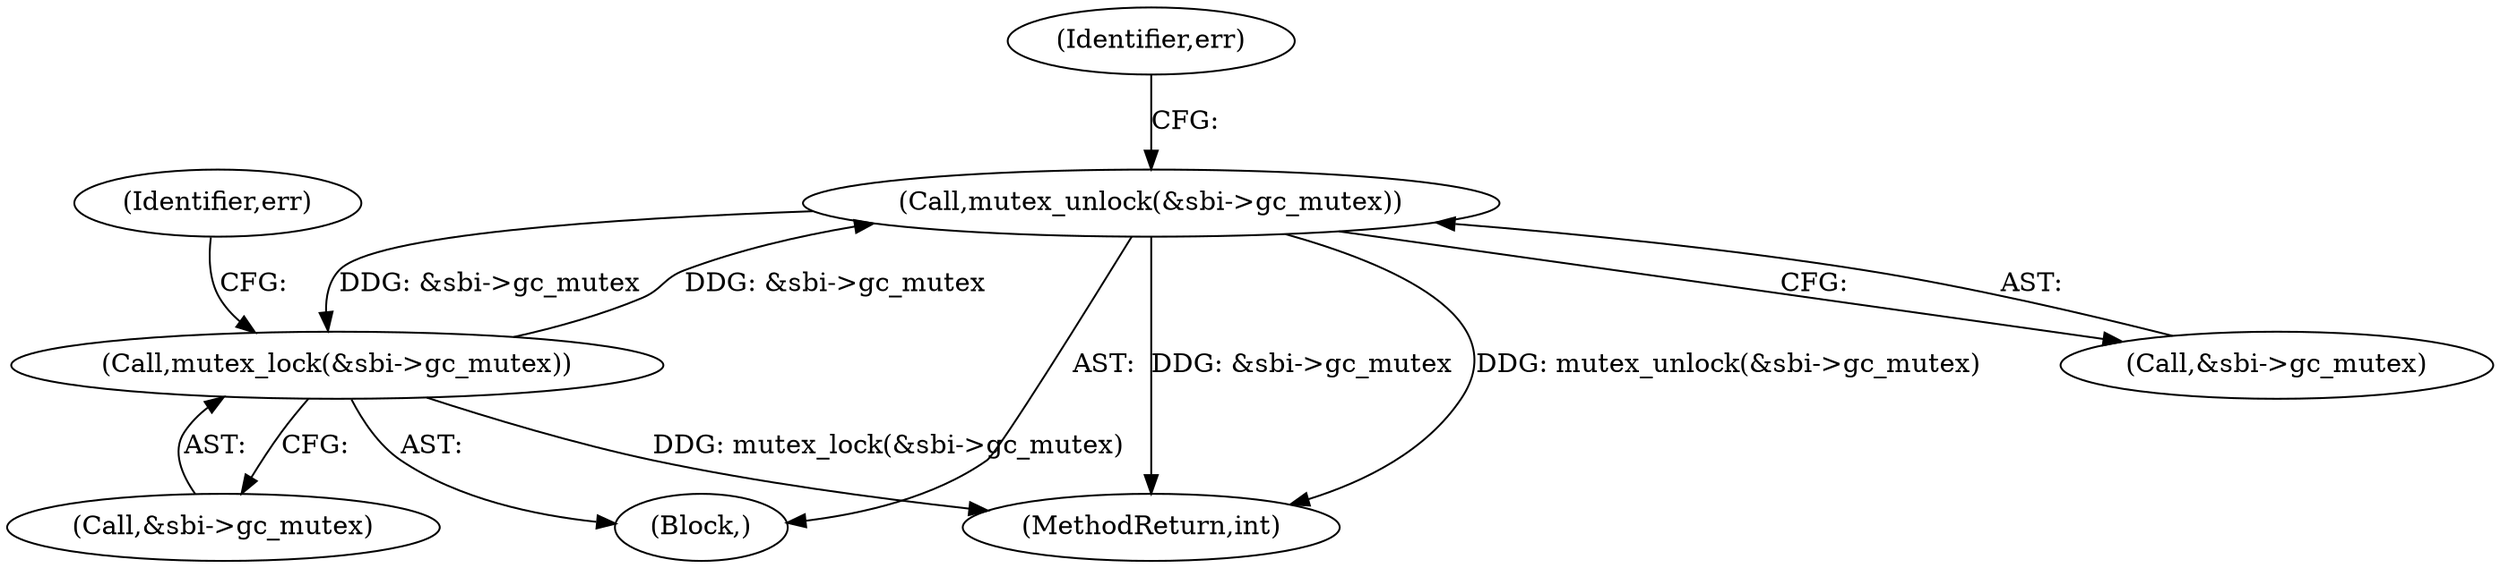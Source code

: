 digraph "0_linux_638164a2718f337ea224b747cf5977ef143166a4@API" {
"1000261" [label="(Call,mutex_unlock(&sbi->gc_mutex))"];
"1000250" [label="(Call,mutex_lock(&sbi->gc_mutex))"];
"1000261" [label="(Call,mutex_unlock(&sbi->gc_mutex))"];
"1000256" [label="(Identifier,err)"];
"1000286" [label="(MethodReturn,int)"];
"1000251" [label="(Call,&sbi->gc_mutex)"];
"1000250" [label="(Call,mutex_lock(&sbi->gc_mutex))"];
"1000223" [label="(Block,)"];
"1000261" [label="(Call,mutex_unlock(&sbi->gc_mutex))"];
"1000262" [label="(Call,&sbi->gc_mutex)"];
"1000267" [label="(Identifier,err)"];
"1000261" -> "1000223"  [label="AST: "];
"1000261" -> "1000262"  [label="CFG: "];
"1000262" -> "1000261"  [label="AST: "];
"1000267" -> "1000261"  [label="CFG: "];
"1000261" -> "1000286"  [label="DDG: &sbi->gc_mutex"];
"1000261" -> "1000286"  [label="DDG: mutex_unlock(&sbi->gc_mutex)"];
"1000261" -> "1000250"  [label="DDG: &sbi->gc_mutex"];
"1000250" -> "1000261"  [label="DDG: &sbi->gc_mutex"];
"1000250" -> "1000223"  [label="AST: "];
"1000250" -> "1000251"  [label="CFG: "];
"1000251" -> "1000250"  [label="AST: "];
"1000256" -> "1000250"  [label="CFG: "];
"1000250" -> "1000286"  [label="DDG: mutex_lock(&sbi->gc_mutex)"];
}

